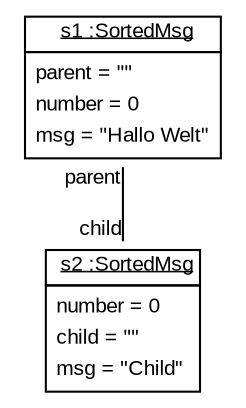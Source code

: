 graph ObjectDiagram {
   node [shape = none, fontsize = 10, fontname = "Arial"];
   edge [fontsize = 10, fontname = "Arial"];
   compound=true;

s1 [label=<<table border='0' cellborder='1' cellspacing='0'> <tr> <td href="../examples/de/uniks/jism/test/model/SortedMsg.java"> <u>s1 :SortedMsg</u></td></tr><tr><td><table border='0' cellborder='0' cellspacing='0'><tr><td align='left'>parent = ""</td></tr><tr><td align='left'>number = 0</td></tr><tr><td align='left'>msg = "Hallo Welt"</td></tr></table></td></tr></table>>];
s2 [label=<<table border='0' cellborder='1' cellspacing='0'> <tr> <td href="../examples/de/uniks/jism/test/model/SortedMsg.java"> <u>s2 :SortedMsg</u></td></tr><tr><td><table border='0' cellborder='0' cellspacing='0'><tr><td align='left'>number = 0</td></tr><tr><td align='left'>child = ""</td></tr><tr><td align='left'>msg = "Child"</td></tr></table></td></tr></table>>];

s1 -- s2 [headlabel = "child" taillabel = "parent"];
}
